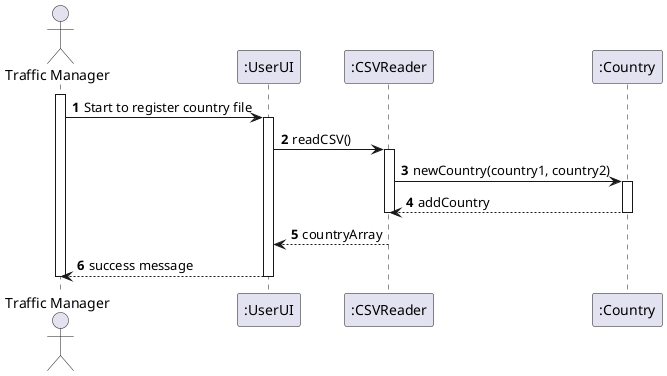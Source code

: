 @startuml
'https://plantuml.com/sequence-diagram

autonumber
actor "Traffic Manager" as traf


participant ":UserUI" as userui
participant ":CSVReader" as csv
participant ":Country" as country

activate traf


traf -> userui : Start to register country file
activate userui


userui -> csv : readCSV()

activate csv

csv -> country : newCountry(country1, country2)
activate country
country --> csv : addCountry
deactivate country
deactivate csv

csv --> userui : countryArray

userui --> traf : success message
deactivate userui
deactivate traf
@enduml